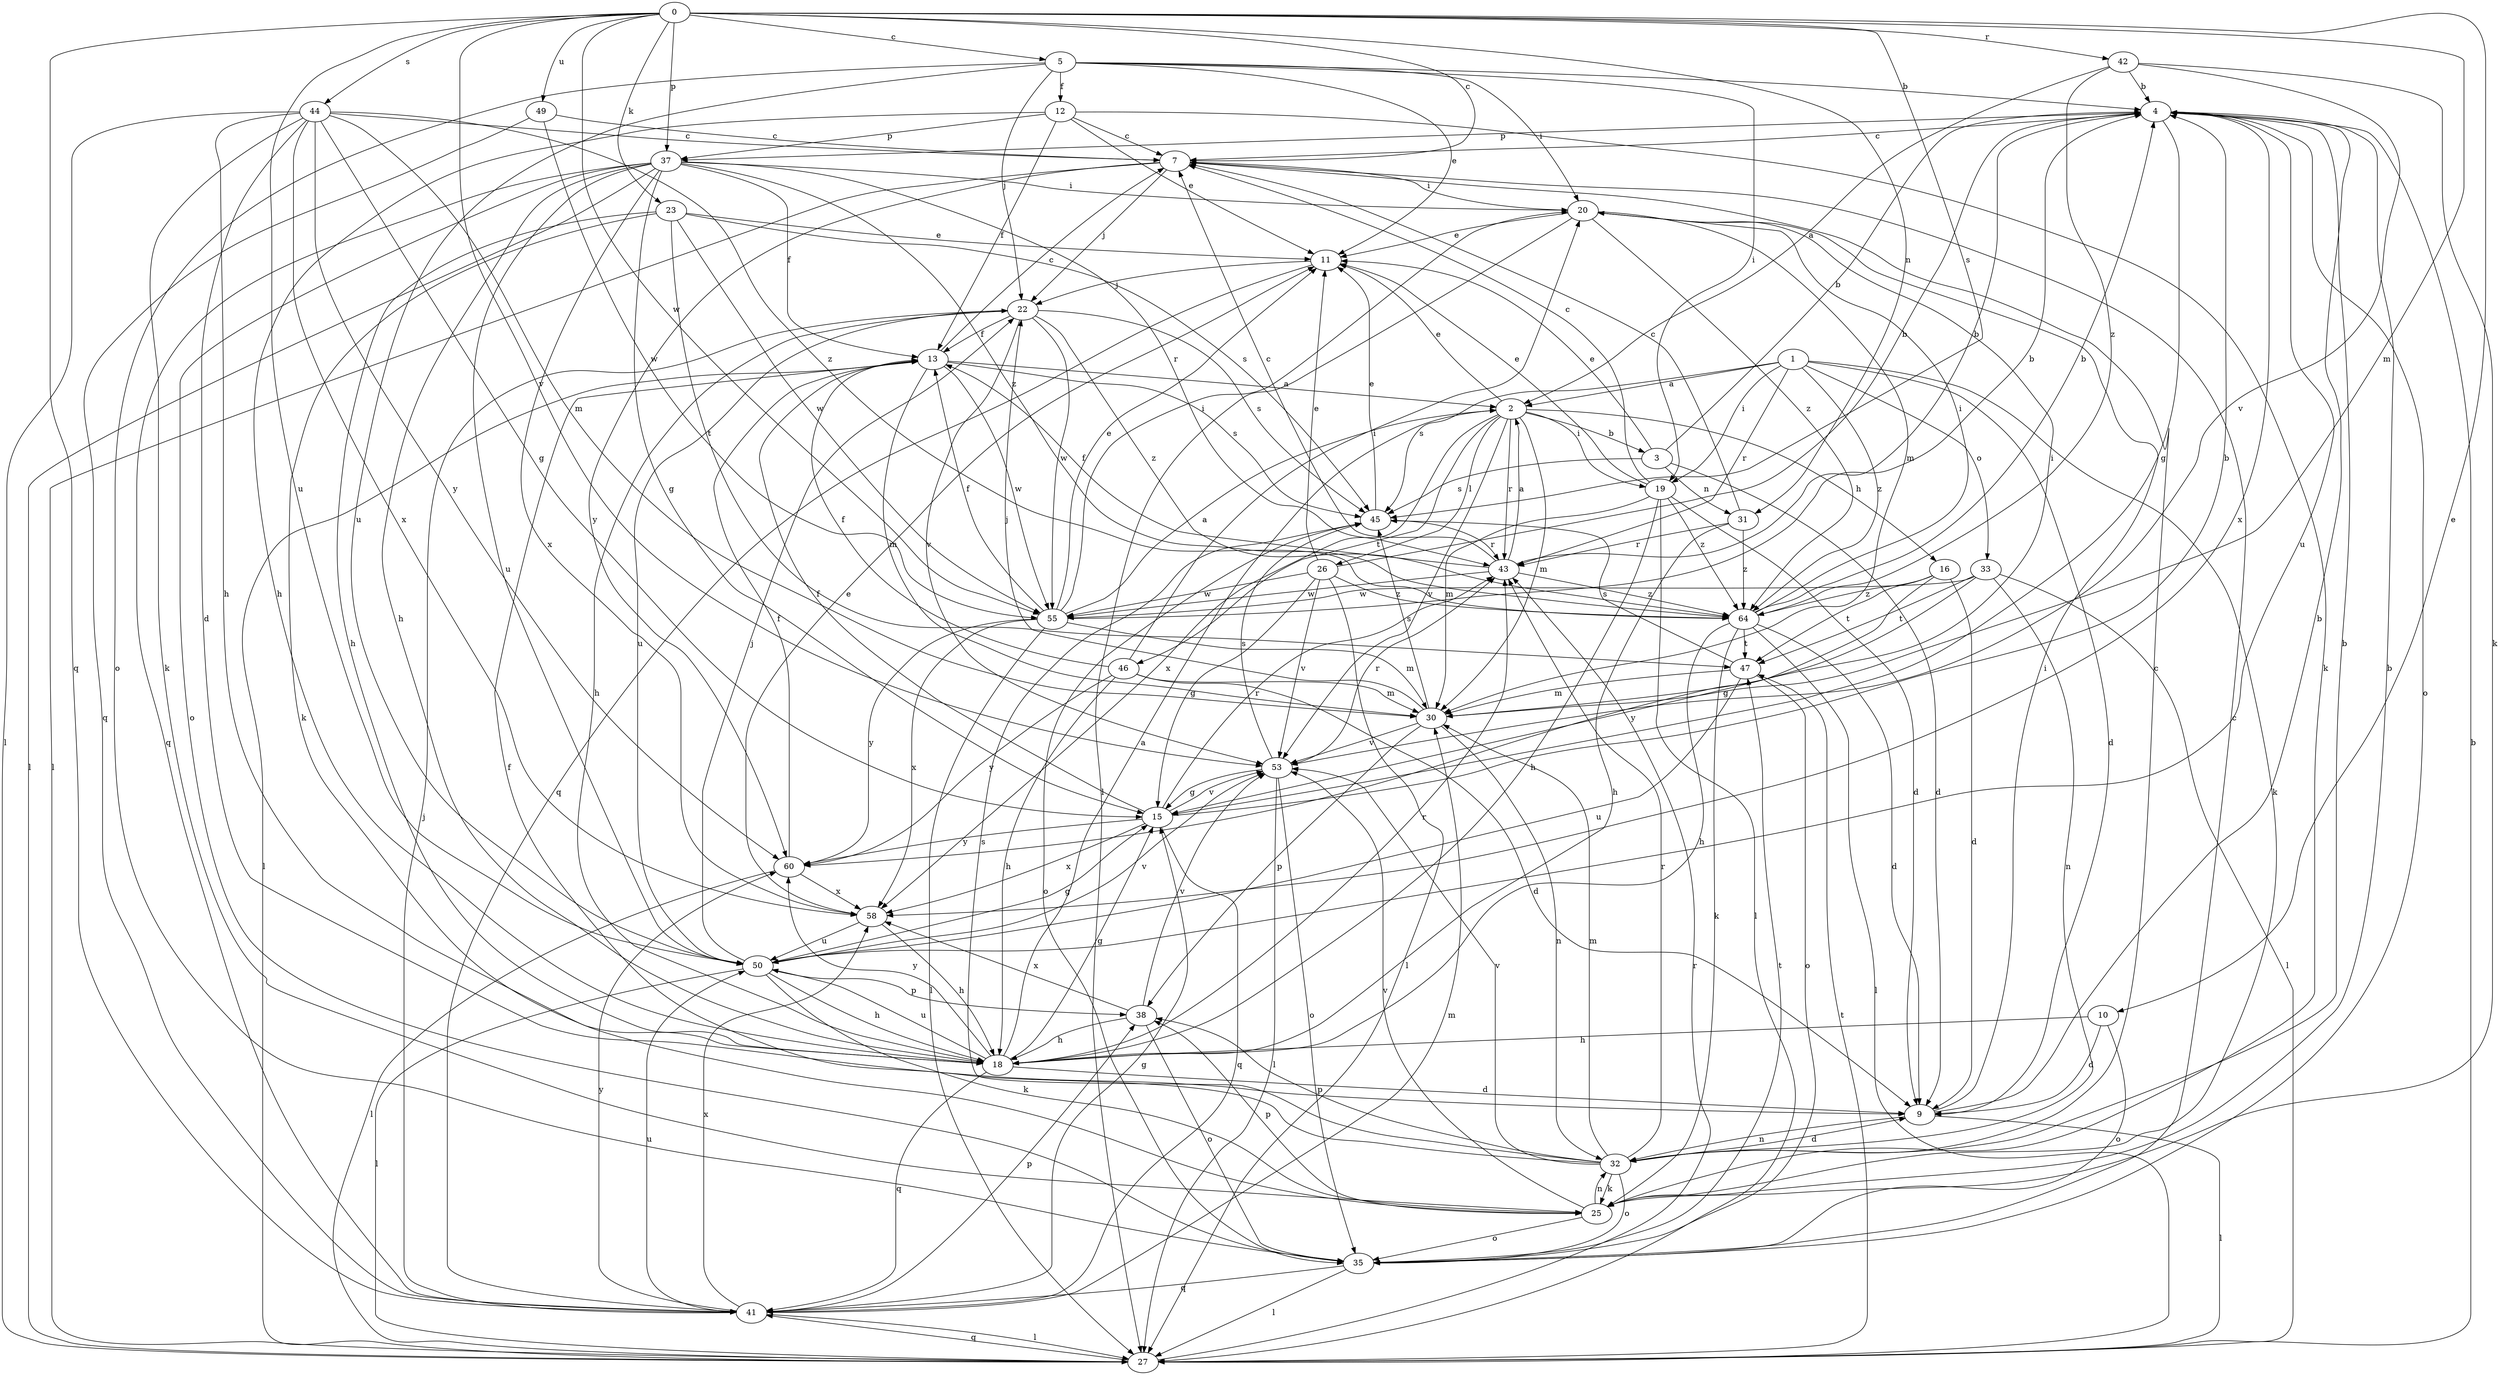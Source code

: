 strict digraph  {
0;
1;
2;
3;
4;
5;
7;
9;
10;
11;
12;
13;
15;
16;
18;
19;
20;
22;
23;
25;
26;
27;
30;
31;
32;
33;
35;
37;
38;
41;
42;
43;
44;
45;
46;
47;
49;
50;
53;
55;
58;
60;
64;
0 -> 5  [label=c];
0 -> 7  [label=c];
0 -> 10  [label=e];
0 -> 23  [label=k];
0 -> 30  [label=m];
0 -> 31  [label=n];
0 -> 37  [label=p];
0 -> 41  [label=q];
0 -> 42  [label=r];
0 -> 44  [label=s];
0 -> 45  [label=s];
0 -> 49  [label=u];
0 -> 50  [label=u];
0 -> 53  [label=v];
0 -> 55  [label=w];
1 -> 2  [label=a];
1 -> 9  [label=d];
1 -> 19  [label=i];
1 -> 25  [label=k];
1 -> 33  [label=o];
1 -> 43  [label=r];
1 -> 45  [label=s];
1 -> 64  [label=z];
2 -> 3  [label=b];
2 -> 11  [label=e];
2 -> 16  [label=h];
2 -> 19  [label=i];
2 -> 26  [label=l];
2 -> 30  [label=m];
2 -> 43  [label=r];
2 -> 46  [label=t];
2 -> 53  [label=v];
2 -> 58  [label=x];
3 -> 4  [label=b];
3 -> 9  [label=d];
3 -> 11  [label=e];
3 -> 31  [label=n];
3 -> 45  [label=s];
4 -> 7  [label=c];
4 -> 15  [label=g];
4 -> 35  [label=o];
4 -> 37  [label=p];
4 -> 50  [label=u];
4 -> 58  [label=x];
5 -> 4  [label=b];
5 -> 11  [label=e];
5 -> 12  [label=f];
5 -> 19  [label=i];
5 -> 20  [label=i];
5 -> 22  [label=j];
5 -> 35  [label=o];
5 -> 50  [label=u];
7 -> 20  [label=i];
7 -> 22  [label=j];
7 -> 27  [label=l];
7 -> 60  [label=y];
9 -> 4  [label=b];
9 -> 20  [label=i];
9 -> 27  [label=l];
9 -> 32  [label=n];
10 -> 9  [label=d];
10 -> 18  [label=h];
10 -> 35  [label=o];
11 -> 22  [label=j];
11 -> 41  [label=q];
12 -> 7  [label=c];
12 -> 11  [label=e];
12 -> 13  [label=f];
12 -> 18  [label=h];
12 -> 25  [label=k];
12 -> 37  [label=p];
13 -> 2  [label=a];
13 -> 7  [label=c];
13 -> 27  [label=l];
13 -> 30  [label=m];
13 -> 45  [label=s];
13 -> 55  [label=w];
15 -> 4  [label=b];
15 -> 13  [label=f];
15 -> 41  [label=q];
15 -> 43  [label=r];
15 -> 53  [label=v];
15 -> 58  [label=x];
15 -> 60  [label=y];
16 -> 9  [label=d];
16 -> 47  [label=t];
16 -> 60  [label=y];
16 -> 64  [label=z];
18 -> 2  [label=a];
18 -> 9  [label=d];
18 -> 15  [label=g];
18 -> 41  [label=q];
18 -> 43  [label=r];
18 -> 50  [label=u];
18 -> 60  [label=y];
19 -> 7  [label=c];
19 -> 9  [label=d];
19 -> 11  [label=e];
19 -> 18  [label=h];
19 -> 27  [label=l];
19 -> 30  [label=m];
19 -> 64  [label=z];
20 -> 11  [label=e];
20 -> 27  [label=l];
20 -> 30  [label=m];
20 -> 64  [label=z];
22 -> 13  [label=f];
22 -> 18  [label=h];
22 -> 45  [label=s];
22 -> 50  [label=u];
22 -> 53  [label=v];
22 -> 55  [label=w];
22 -> 64  [label=z];
23 -> 11  [label=e];
23 -> 18  [label=h];
23 -> 25  [label=k];
23 -> 45  [label=s];
23 -> 47  [label=t];
23 -> 55  [label=w];
25 -> 4  [label=b];
25 -> 32  [label=n];
25 -> 35  [label=o];
25 -> 38  [label=p];
25 -> 53  [label=v];
26 -> 4  [label=b];
26 -> 11  [label=e];
26 -> 15  [label=g];
26 -> 27  [label=l];
26 -> 53  [label=v];
26 -> 55  [label=w];
26 -> 64  [label=z];
27 -> 4  [label=b];
27 -> 41  [label=q];
27 -> 43  [label=r];
27 -> 47  [label=t];
30 -> 20  [label=i];
30 -> 22  [label=j];
30 -> 32  [label=n];
30 -> 38  [label=p];
30 -> 45  [label=s];
30 -> 53  [label=v];
31 -> 7  [label=c];
31 -> 18  [label=h];
31 -> 43  [label=r];
31 -> 64  [label=z];
32 -> 4  [label=b];
32 -> 7  [label=c];
32 -> 9  [label=d];
32 -> 13  [label=f];
32 -> 25  [label=k];
32 -> 30  [label=m];
32 -> 35  [label=o];
32 -> 38  [label=p];
32 -> 43  [label=r];
32 -> 45  [label=s];
32 -> 53  [label=v];
33 -> 15  [label=g];
33 -> 27  [label=l];
33 -> 32  [label=n];
33 -> 47  [label=t];
33 -> 55  [label=w];
35 -> 7  [label=c];
35 -> 27  [label=l];
35 -> 41  [label=q];
35 -> 47  [label=t];
37 -> 13  [label=f];
37 -> 15  [label=g];
37 -> 18  [label=h];
37 -> 20  [label=i];
37 -> 27  [label=l];
37 -> 35  [label=o];
37 -> 41  [label=q];
37 -> 43  [label=r];
37 -> 50  [label=u];
37 -> 58  [label=x];
37 -> 64  [label=z];
38 -> 18  [label=h];
38 -> 35  [label=o];
38 -> 53  [label=v];
38 -> 58  [label=x];
41 -> 15  [label=g];
41 -> 22  [label=j];
41 -> 27  [label=l];
41 -> 30  [label=m];
41 -> 38  [label=p];
41 -> 50  [label=u];
41 -> 58  [label=x];
41 -> 60  [label=y];
42 -> 2  [label=a];
42 -> 4  [label=b];
42 -> 25  [label=k];
42 -> 53  [label=v];
42 -> 64  [label=z];
43 -> 2  [label=a];
43 -> 4  [label=b];
43 -> 7  [label=c];
43 -> 13  [label=f];
43 -> 55  [label=w];
43 -> 64  [label=z];
44 -> 7  [label=c];
44 -> 9  [label=d];
44 -> 15  [label=g];
44 -> 18  [label=h];
44 -> 25  [label=k];
44 -> 27  [label=l];
44 -> 30  [label=m];
44 -> 58  [label=x];
44 -> 60  [label=y];
44 -> 64  [label=z];
45 -> 11  [label=e];
45 -> 35  [label=o];
45 -> 43  [label=r];
46 -> 9  [label=d];
46 -> 13  [label=f];
46 -> 18  [label=h];
46 -> 20  [label=i];
46 -> 30  [label=m];
46 -> 60  [label=y];
47 -> 30  [label=m];
47 -> 35  [label=o];
47 -> 45  [label=s];
47 -> 50  [label=u];
49 -> 7  [label=c];
49 -> 41  [label=q];
49 -> 55  [label=w];
50 -> 15  [label=g];
50 -> 18  [label=h];
50 -> 22  [label=j];
50 -> 25  [label=k];
50 -> 27  [label=l];
50 -> 38  [label=p];
50 -> 53  [label=v];
53 -> 15  [label=g];
53 -> 27  [label=l];
53 -> 35  [label=o];
53 -> 43  [label=r];
53 -> 45  [label=s];
55 -> 2  [label=a];
55 -> 4  [label=b];
55 -> 11  [label=e];
55 -> 13  [label=f];
55 -> 20  [label=i];
55 -> 27  [label=l];
55 -> 30  [label=m];
55 -> 58  [label=x];
55 -> 60  [label=y];
58 -> 11  [label=e];
58 -> 18  [label=h];
58 -> 50  [label=u];
60 -> 13  [label=f];
60 -> 27  [label=l];
60 -> 58  [label=x];
64 -> 4  [label=b];
64 -> 9  [label=d];
64 -> 18  [label=h];
64 -> 20  [label=i];
64 -> 25  [label=k];
64 -> 27  [label=l];
64 -> 47  [label=t];
}
